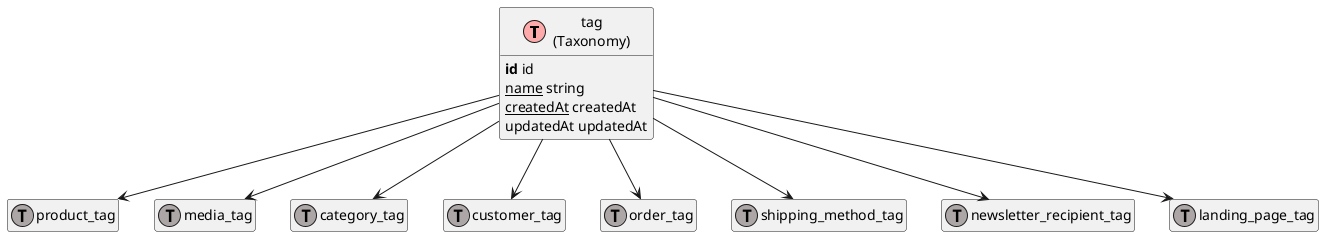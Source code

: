 @startuml
' uncomment the line below if you're using computer with a retina display
' skinparam dpi 300
!define Table(name,desc) class name as "desc" << (T,#FFAAAA) >>
!define ForeignTable(name,desc) class name as "desc" << (T,#ada6a6) >>
!define TranslationTable(name,desc) class name as "desc" << (I,#4286f4) >>
' we use bold for primary key
' green color for unique
' and underscore for not_null
!define primary_key(x) <b>x</b>
!define unique(x) <color:green>x</color>
!define not_null(x) <u>x</u>
' other tags available:
' <i></i>
' <back:COLOR></color>, where color is a color name or html color code
' (#FFAACC)
' see: http://plantuml.com/classes.html#More
hide methods
hide stereotypes
hide empty members
skinparam backgroundColor #FFFFFF

' entities

Table(ShopwareCoreSystemTagTagDefinition, "tag\n(Taxonomy)") {
   primary_key(id) id
   not_null(name) string
   not_null(createdAt) createdAt
   updatedAt updatedAt
}
ForeignTable(ShopwareCoreContentProductAggregateProductTagProductTagDefinition, "product_tag") {
}
ForeignTable(ShopwareCoreContentMediaAggregateMediaTagMediaTagDefinition, "media_tag") {
}
ForeignTable(ShopwareCoreContentCategoryAggregateCategoryTagCategoryTagDefinition, "category_tag") {
}
ForeignTable(ShopwareCoreCheckoutCustomerAggregateCustomerTagCustomerTagDefinition, "customer_tag") {
}
ForeignTable(ShopwareCoreCheckoutOrderAggregateOrderTagOrderTagDefinition, "order_tag") {
}
ForeignTable(ShopwareCoreCheckoutShippingAggregateShippingMethodTagShippingMethodTagDefinition, "shipping_method_tag") {
}
ForeignTable(ShopwareCoreContentNewsletterAggregateNewsletterRecipientTagNewsletterRecipientTagDefinition, "newsletter_recipient_tag") {
}
ForeignTable(ShopwareCoreContentLandingPageAggregateLandingPageTagLandingPageTagDefinition, "landing_page_tag") {
}

' relationshipd

ShopwareCoreSystemTagTagDefinition --> ShopwareCoreContentProductAggregateProductTagProductTagDefinition
ShopwareCoreSystemTagTagDefinition --> ShopwareCoreContentMediaAggregateMediaTagMediaTagDefinition
ShopwareCoreSystemTagTagDefinition --> ShopwareCoreContentCategoryAggregateCategoryTagCategoryTagDefinition
ShopwareCoreSystemTagTagDefinition --> ShopwareCoreCheckoutCustomerAggregateCustomerTagCustomerTagDefinition
ShopwareCoreSystemTagTagDefinition --> ShopwareCoreCheckoutOrderAggregateOrderTagOrderTagDefinition
ShopwareCoreSystemTagTagDefinition --> ShopwareCoreCheckoutShippingAggregateShippingMethodTagShippingMethodTagDefinition
ShopwareCoreSystemTagTagDefinition --> ShopwareCoreContentNewsletterAggregateNewsletterRecipientTagNewsletterRecipientTagDefinition
ShopwareCoreSystemTagTagDefinition --> ShopwareCoreContentLandingPageAggregateLandingPageTagLandingPageTagDefinition
@enduml
